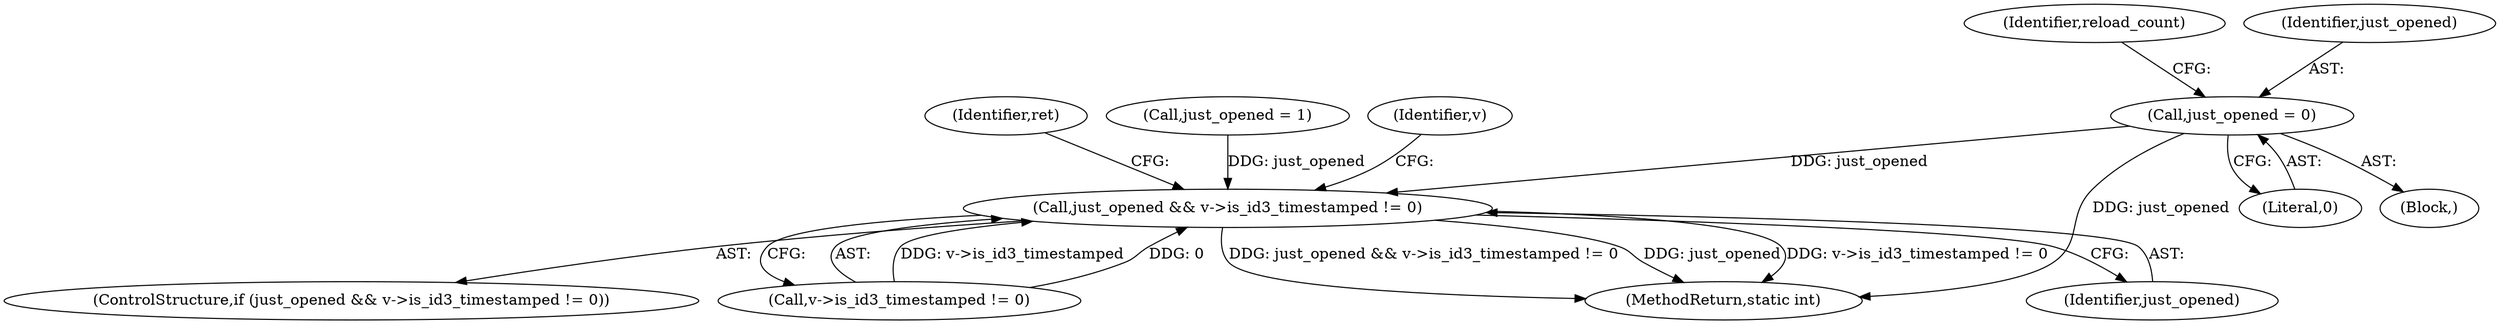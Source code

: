 digraph "0_FFmpeg_7ec414892ddcad88313848494b6fc5f437c9ca4a@API" {
"1000127" [label="(Call,just_opened = 0)"];
"1000437" [label="(Call,just_opened && v->is_id3_timestamped != 0)"];
"1000132" [label="(Identifier,reload_count)"];
"1000436" [label="(ControlStructure,if (just_opened && v->is_id3_timestamped != 0))"];
"1000129" [label="(Literal,0)"];
"1000111" [label="(Block,)"];
"1000127" [label="(Call,just_opened = 0)"];
"1000437" [label="(Call,just_opened && v->is_id3_timestamped != 0)"];
"1000452" [label="(Identifier,ret)"];
"1000385" [label="(Call,just_opened = 1)"];
"1000446" [label="(Identifier,v)"];
"1000128" [label="(Identifier,just_opened)"];
"1000439" [label="(Call,v->is_id3_timestamped != 0)"];
"1000473" [label="(MethodReturn,static int)"];
"1000438" [label="(Identifier,just_opened)"];
"1000127" -> "1000111"  [label="AST: "];
"1000127" -> "1000129"  [label="CFG: "];
"1000128" -> "1000127"  [label="AST: "];
"1000129" -> "1000127"  [label="AST: "];
"1000132" -> "1000127"  [label="CFG: "];
"1000127" -> "1000473"  [label="DDG: just_opened"];
"1000127" -> "1000437"  [label="DDG: just_opened"];
"1000437" -> "1000436"  [label="AST: "];
"1000437" -> "1000438"  [label="CFG: "];
"1000437" -> "1000439"  [label="CFG: "];
"1000438" -> "1000437"  [label="AST: "];
"1000439" -> "1000437"  [label="AST: "];
"1000446" -> "1000437"  [label="CFG: "];
"1000452" -> "1000437"  [label="CFG: "];
"1000437" -> "1000473"  [label="DDG: just_opened && v->is_id3_timestamped != 0"];
"1000437" -> "1000473"  [label="DDG: just_opened"];
"1000437" -> "1000473"  [label="DDG: v->is_id3_timestamped != 0"];
"1000385" -> "1000437"  [label="DDG: just_opened"];
"1000439" -> "1000437"  [label="DDG: v->is_id3_timestamped"];
"1000439" -> "1000437"  [label="DDG: 0"];
}
